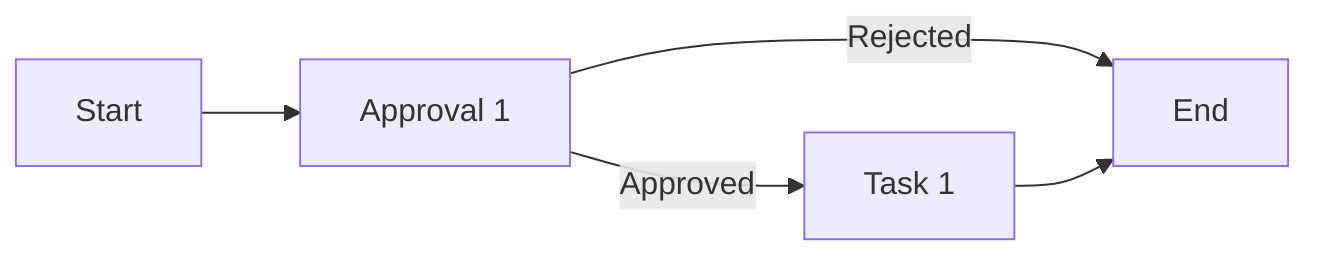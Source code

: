 graph LR
  S0[Start]
  A1[Approval 1]
  T1[Task 1]
  E0[End]
  
  S0-->A1
  A1--Rejected-->E0
  A1--Approved-->T1
  T1-->E0